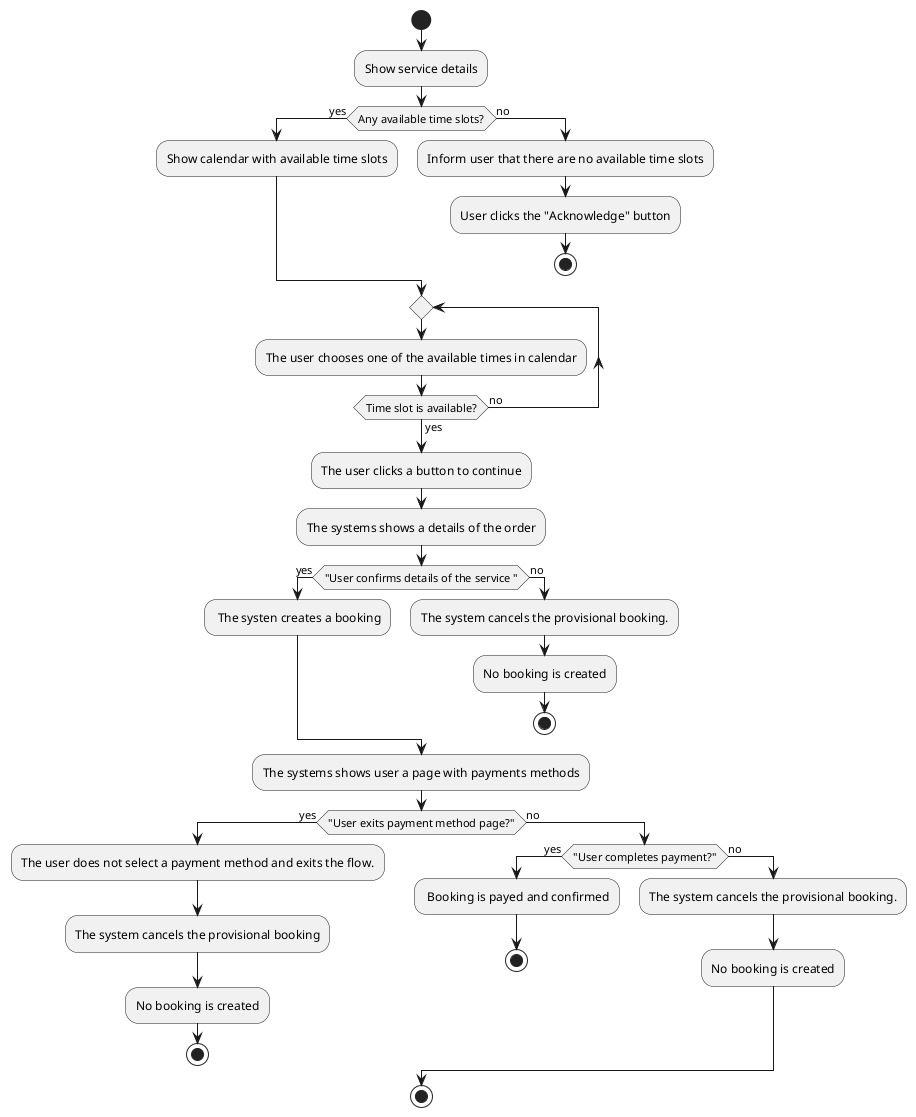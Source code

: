 @startuml
start

:Show service details;
if (Any available time slots?) then (yes)
    :Show calendar with available time slots;
else (no)
    :Inform user that there are no available time slots;
    :User clicks the "Acknowledge" button;
    stop
endif


label time_slot
repeat 
    :The user chooses one of the available times in calendar; 

repeat while (Time slot is available?) is (no) not (yes)

:The user clicks a button to continue;
:The systems shows a details of the order;

if ("User confirms details of the service ") then (yes)
    : The systen creates a booking;
else (no)
    :The system cancels the provisional booking.;
    :No booking is created;
    stop
endif

:The systems shows user a page with payments methods;
if ("User exits payment method page?") then (yes)
    :The user does not select a payment method and exits the flow.;
    :The system cancels the provisional booking;
    :No booking is created;
    stop
else (no)
    if ("User completes payment?") then (yes)
        : Booking is payed and confirmed;
        stop
    else (no)
        :The system cancels the provisional booking.;
        :No booking is created;
    endif
endif

stop
@enduml